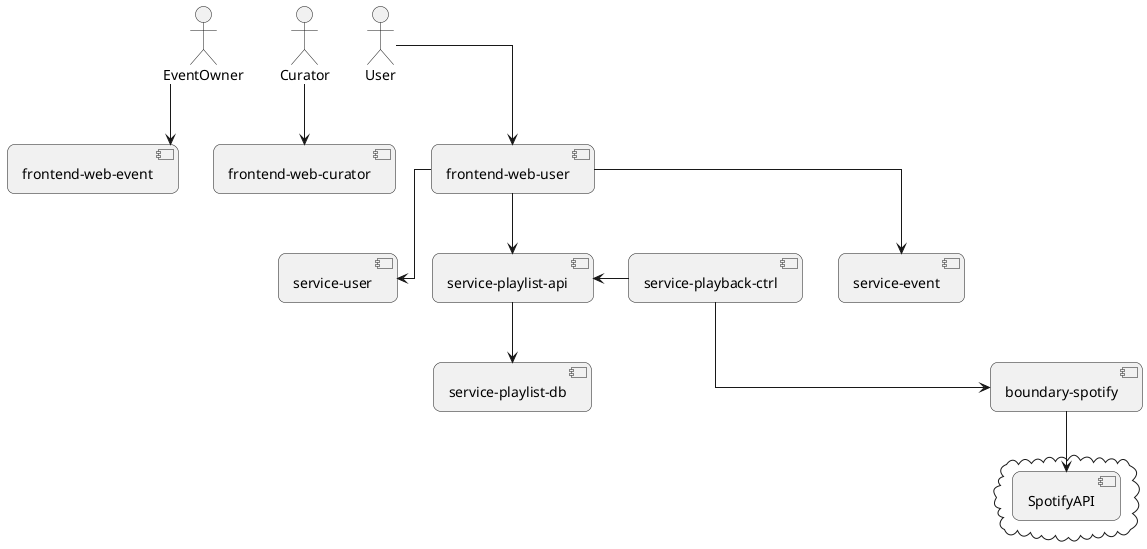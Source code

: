 @startuml component
skinparam linetype ortho 
' skinparam linetype polyline 
skinparam roundcorner 15

together {
      actor User as user
      actor Curator as curator
      actor EventOwner as eventowner
}

together {
      component [frontend-web-user] as frontendwebuser  
      component [frontend-web-curator] as frontendwebcurator
      component [frontend-web-event] as frontendwebevent
}


together {
      together {
      component [service-playlist-api] as serviceplaylistapi  
      component [service-playlist-db] as serviceplaylistdb

      }
      component [service-user] as serviceuserapi
      component [service-event] as serviceeventapi  
      component [service-playback-ctrl] as serviceplaybackctrl
}

together {
      component [boundary-spotify] as boundaryspotify  
}

cloud  {
  component SpotifyAPI  as spotifyapi
}


user -down-> frontendwebuser
curator -down-> frontendwebcurator
eventowner -down-> frontendwebevent

frontendwebuser -down-> serviceuserapi
frontendwebuser -down-> serviceeventapi
frontendwebuser -down-> serviceplaylistapi
serviceplaylistapi -down-> serviceplaylistdb

serviceplaybackctrl -right-> serviceplaylistapi
serviceplaybackctrl --> boundaryspotify

boundaryspotify --> spotifyapi 
@enduml
